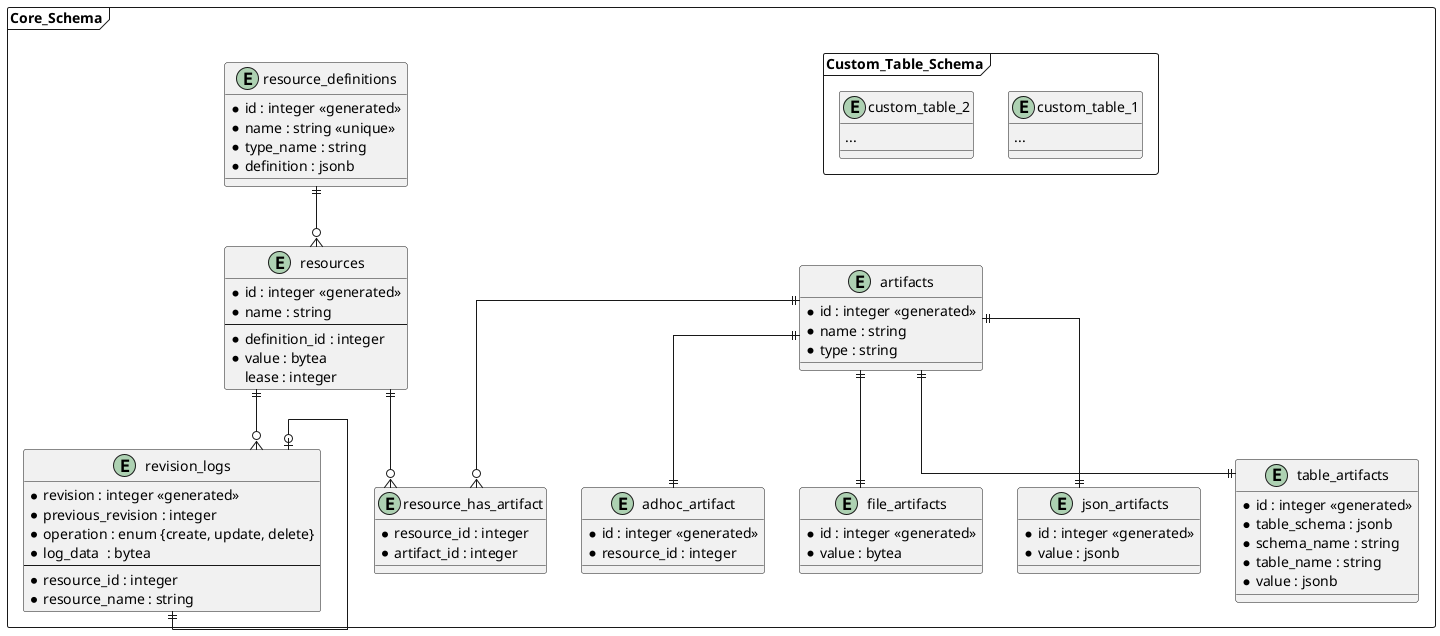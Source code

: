 @startuml

skinparam linetype ortho



frame "Core_Schema" {

    entity "resources" as res {
        *id : integer <<generated>>
        *name : string
        --
        *definition_id : integer
        *value : bytea
        lease : integer
    }

    entity "resource_has_artifact" as res_art {
        *resource_id : integer
        *artifact_id : integer
    }

    entity "artifacts" as art {
        *id : integer <<generated>>
        *name : string
        *type : string
    }



    entity "revision_logs" as resrev {
        *revision : integer <<generated>>
        *previous_revision : integer
        *operation : enum {create, update, delete}
        *log_data  : bytea
        --
        *resource_id : integer
        *resource_name : string
    }

    /' supported value definition types are:
        - TableDefinition
        - JsoncDefinition
        - JsonDefinition
        - AvroDefinition
        - FileDefinition
        - RawByteDefinition '/
    /'entity "resource_types" as restype {
        *id : integer <<generated>>
        *schema : jsonb
    }'/

    entity "json_artifacts" as jsonart {
        *id : integer <<generated>>
        *value : jsonb
    }

    entity "table_artifacts" as tableart {
        *id : integer <<generated>>
        *table_schema : jsonb
        *schema_name : string
        *table_name : string
        *value : jsonb
    }

    entity "adhoc_artifact" as adhoc_art {
        *id : integer <<generated>>
        *resource_id : integer
    }

    entity "file_artifacts" as fileart {
        *id : integer <<generated>>
        *value : bytea
    }

    entity "resource_definitions" as valdef {
        *id : integer <<generated>>
        *name : string <<unique>>
        *type_name : string
        *definition : jsonb
    }


    art ||--|| tableart
    art ||--|| jsonart
    art ||--|| adhoc_art
    art ||--|| fileart

    res ||--o{ resrev
    resrev |o--|| resrev
    valdef ||--o{ res

    res ||--o{ res_art
    art ||--o{ res_art

    frame "Custom_Table_Schema" {
        entity "custom_table_1" {
            ...
        }

        entity "custom_table_2" {
            ...
        }
    }
}
@enduml













